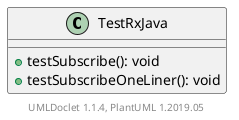 @startuml

    class TestRxJava [[TestRxJava.html]] {
        +testSubscribe(): void
        +testSubscribeOneLiner(): void
    }


    center footer UMLDoclet 1.1.4, PlantUML 1.2019.05
@enduml
